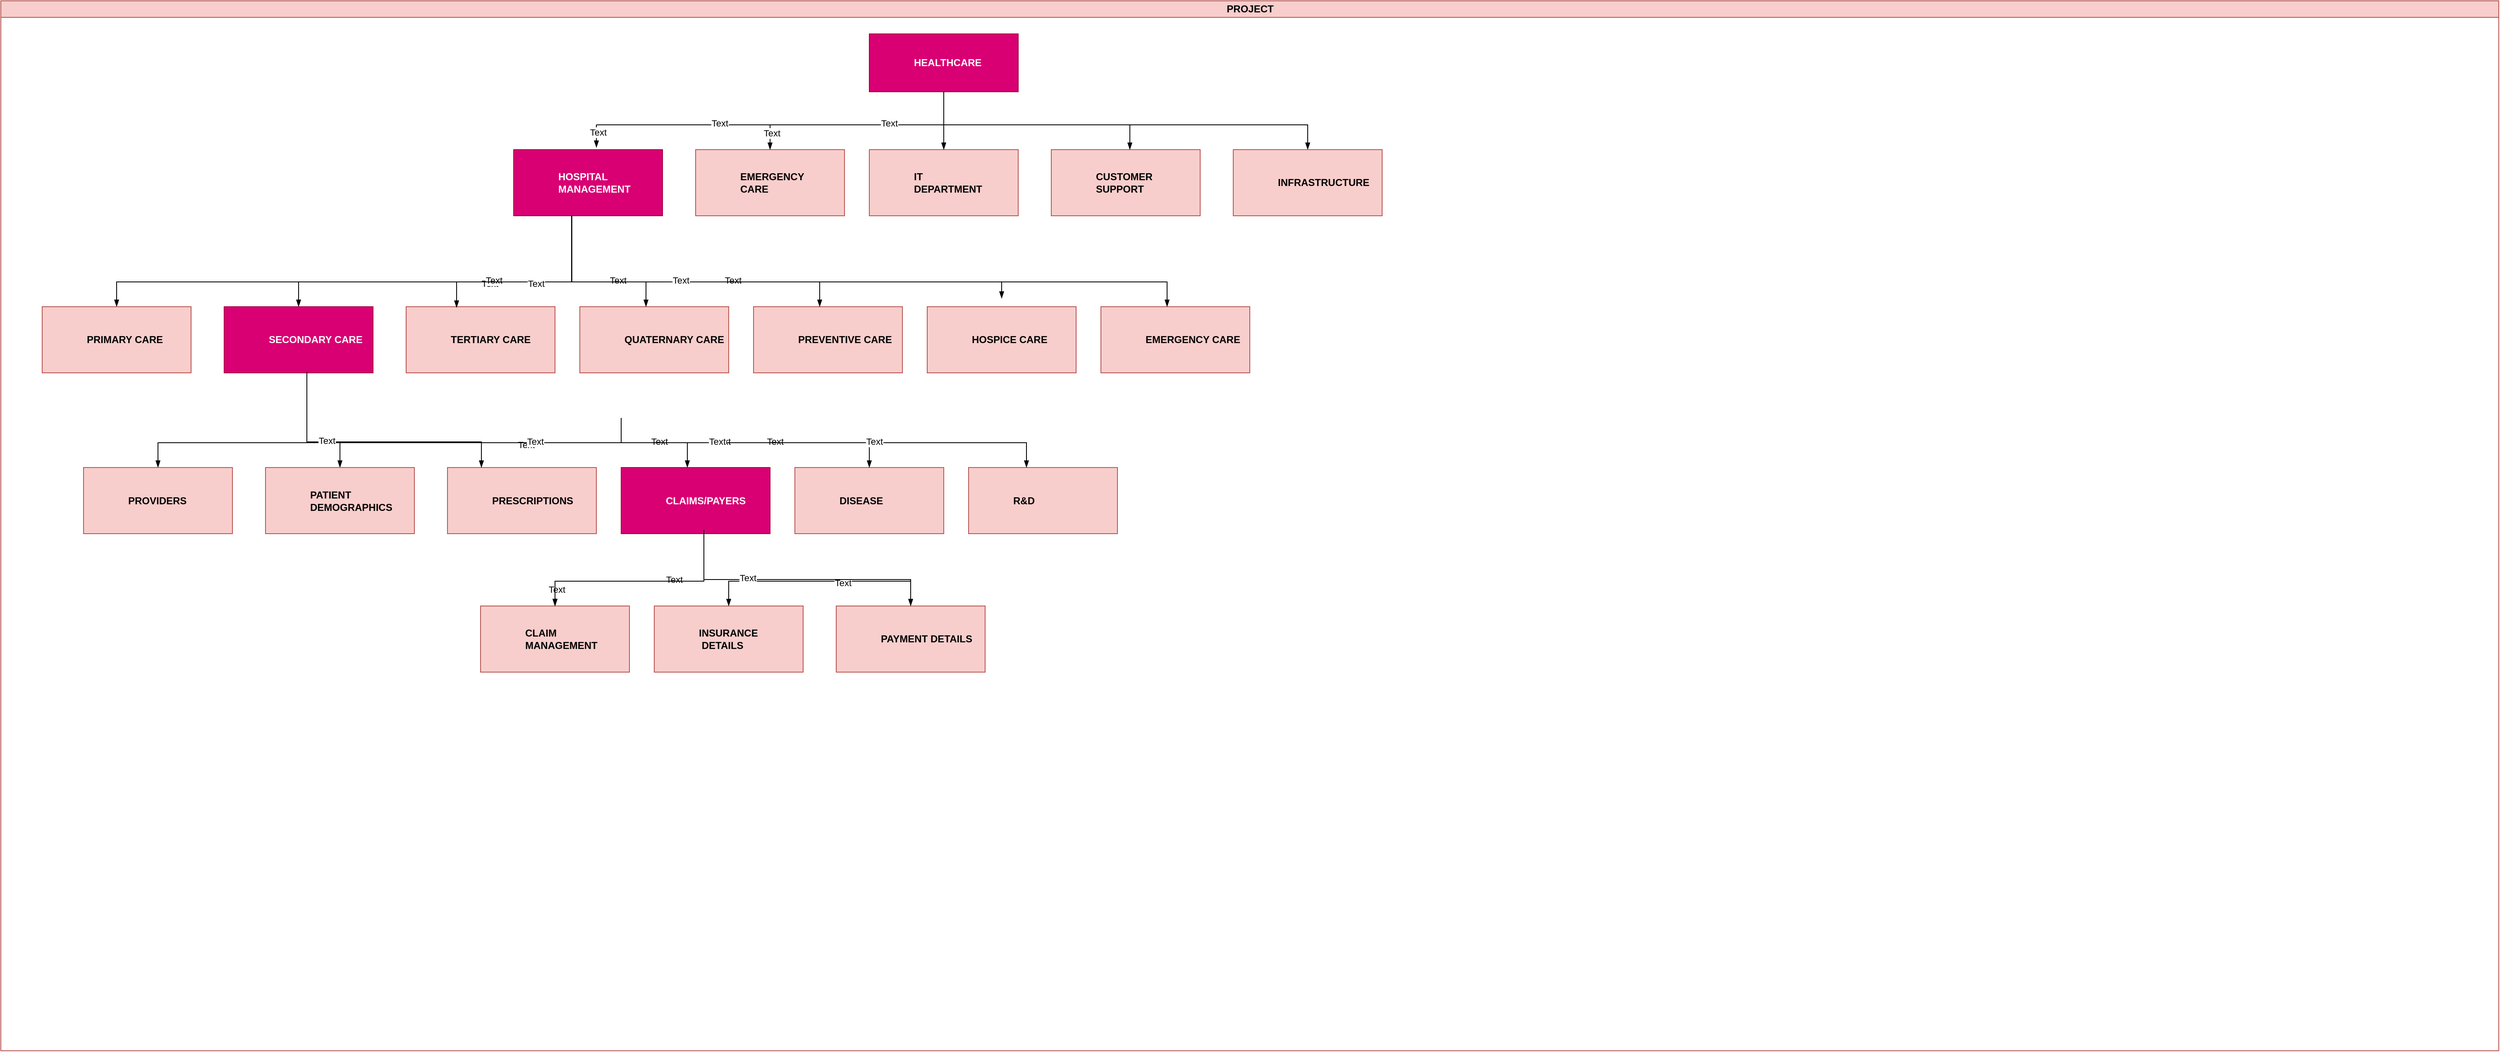 <mxfile version="24.7.6">
  <diagram id="prtHgNgQTEPvFCAcTncT" name="Page-1">
    <mxGraphModel dx="2000" dy="1793" grid="1" gridSize="10" guides="1" tooltips="1" connect="1" arrows="1" fold="1" page="1" pageScale="1" pageWidth="827" pageHeight="1169" math="0" shadow="0">
      <root>
        <mxCell id="0" />
        <mxCell id="1" parent="0" />
        <mxCell id="dNxyNK7c78bLwvsdeMH5-11" value="PROJECT" style="swimlane;html=1;startSize=20;horizontal=1;containerType=tree;glass=0;fillColor=#f8cecc;strokeColor=#b85450;gradientColor=none;" parent="1" vertex="1">
          <mxGeometry x="-493" y="-60" width="3020" height="1270" as="geometry" />
        </mxCell>
        <UserObject label="HEALTHCARE" name="Tessa Miller" position="CFO" location="Office 1" email="me@example.com" placeholders="1" id="dNxyNK7c78bLwvsdeMH5-12">
          <mxCell style="label;image=https://cdn3.iconfinder.com/data/icons/user-avatars-1/512/users-3-128.png;whiteSpace=wrap;html=1;rounded=0;glass=0;treeMoving=1;treeFolding=1;fillColor=#d80073;strokeColor=#A50040;fontStyle=1;fontColor=#ffffff;" parent="dNxyNK7c78bLwvsdeMH5-11" vertex="1">
            <mxGeometry x="1050" y="40" width="180" height="70" as="geometry" />
          </mxCell>
        </UserObject>
        <UserObject label="HOSPITAL&lt;div&gt;MANAGEMENT&lt;/div&gt;" name="Evan Valet" position="HR Director" location="Office 4" email="me@example.com" placeholders="1" link="https://www.draw.io" id="dNxyNK7c78bLwvsdeMH5-16">
          <mxCell style="label;image=https://cdn3.iconfinder.com/data/icons/user-avatars-1/512/users-9-2-128.png;whiteSpace=wrap;html=1;rounded=0;glass=0;treeFolding=1;treeMoving=1;fillColor=#d80073;strokeColor=#A50040;fontColor=#ffffff;" parent="dNxyNK7c78bLwvsdeMH5-11" vertex="1">
            <mxGeometry x="620" y="180" width="180" height="80" as="geometry" />
          </mxCell>
        </UserObject>
        <mxCell id="dNxyNK7c78bLwvsdeMH5-17" value="" style="endArrow=blockThin;endFill=1;fontSize=11;edgeStyle=elbowEdgeStyle;elbow=vertical;rounded=0;exitX=0.5;exitY=1;exitDx=0;exitDy=0;entryX=0.5;entryY=0;entryDx=0;entryDy=0;" parent="dNxyNK7c78bLwvsdeMH5-11" source="dNxyNK7c78bLwvsdeMH5-12" target="Rqalgy3OQGHP9HRHZ3IH-4" edge="1">
          <mxGeometry relative="1" as="geometry">
            <mxPoint x="750" y="180" as="targetPoint" />
            <Array as="points">
              <mxPoint x="1290" y="150" />
            </Array>
          </mxGeometry>
        </mxCell>
        <UserObject label="EMERGENCY&lt;div&gt;CARE&lt;/div&gt;" name="Alison Donovan" position="System Admin" location="Office 3" email="me@example.com" placeholders="1" link="https://www.draw.io" id="dNxyNK7c78bLwvsdeMH5-18">
          <mxCell style="label;image=https://cdn3.iconfinder.com/data/icons/user-avatars-1/512/users-2-128.png;whiteSpace=wrap;html=1;rounded=0;glass=0;fillColor=#f8cecc;strokeColor=#b85450;" parent="dNxyNK7c78bLwvsdeMH5-11" vertex="1">
            <mxGeometry x="840" y="180" width="180" height="80" as="geometry" />
          </mxCell>
        </UserObject>
        <UserObject label="IT&lt;div&gt;DEPARTMENT&lt;/div&gt;" name="Alison Donovan" position="System Admin" location="Office 3" email="me@example.com" placeholders="1" link="https://www.draw.io" id="Rqalgy3OQGHP9HRHZ3IH-3">
          <mxCell style="label;image=https://cdn3.iconfinder.com/data/icons/user-avatars-1/512/users-2-128.png;whiteSpace=wrap;html=1;rounded=0;glass=0;fillColor=#f8cecc;strokeColor=#b85450;" vertex="1" parent="dNxyNK7c78bLwvsdeMH5-11">
            <mxGeometry x="1050" y="180" width="180" height="80" as="geometry" />
          </mxCell>
        </UserObject>
        <UserObject label="CUSTOMER&lt;div&gt;SUPPORT&lt;/div&gt;" name="Alison Donovan" position="System Admin" location="Office 3" email="me@example.com" placeholders="1" link="https://www.draw.io" id="Rqalgy3OQGHP9HRHZ3IH-2">
          <mxCell style="label;image=https://cdn3.iconfinder.com/data/icons/user-avatars-1/512/users-2-128.png;whiteSpace=wrap;html=1;rounded=0;glass=0;fillColor=#f8cecc;strokeColor=#b85450;" vertex="1" parent="dNxyNK7c78bLwvsdeMH5-11">
            <mxGeometry x="1270" y="180" width="180" height="80" as="geometry" />
          </mxCell>
        </UserObject>
        <UserObject label="INFRASTRUCTURE" name="Alison Donovan" position="System Admin" location="Office 3" email="me@example.com" placeholders="1" link="https://www.draw.io" id="Rqalgy3OQGHP9HRHZ3IH-4">
          <mxCell style="label;image=https://cdn3.iconfinder.com/data/icons/user-avatars-1/512/users-2-128.png;whiteSpace=wrap;html=1;rounded=0;glass=0;fillColor=#f8cecc;strokeColor=#b85450;" vertex="1" parent="dNxyNK7c78bLwvsdeMH5-11">
            <mxGeometry x="1490" y="180" width="180" height="80" as="geometry" />
          </mxCell>
        </UserObject>
        <mxCell id="Rqalgy3OQGHP9HRHZ3IH-15" value="" style="endArrow=blockThin;endFill=1;fontSize=11;edgeStyle=elbowEdgeStyle;elbow=vertical;rounded=0;entryX=0.556;entryY=-0.031;entryDx=0;entryDy=0;entryPerimeter=0;" edge="1" parent="dNxyNK7c78bLwvsdeMH5-11" target="dNxyNK7c78bLwvsdeMH5-16">
          <mxGeometry relative="1" as="geometry">
            <mxPoint x="720" y="150" as="sourcePoint" />
            <mxPoint x="720" y="170" as="targetPoint" />
            <Array as="points">
              <mxPoint x="990" y="150" />
            </Array>
          </mxGeometry>
        </mxCell>
        <mxCell id="Rqalgy3OQGHP9HRHZ3IH-16" value="Text" style="edgeLabel;html=1;align=center;verticalAlign=middle;resizable=0;points=[];" vertex="1" connectable="0" parent="Rqalgy3OQGHP9HRHZ3IH-15">
          <mxGeometry x="-0.339" y="2" relative="1" as="geometry">
            <mxPoint as="offset" />
          </mxGeometry>
        </mxCell>
        <mxCell id="Rqalgy3OQGHP9HRHZ3IH-19" value="" style="endArrow=blockThin;endFill=1;fontSize=11;edgeStyle=elbowEdgeStyle;elbow=vertical;rounded=0;" edge="1" parent="dNxyNK7c78bLwvsdeMH5-11" target="Rqalgy3OQGHP9HRHZ3IH-20">
          <mxGeometry relative="1" as="geometry">
            <mxPoint x="690" y="310" as="sourcePoint" />
          </mxGeometry>
        </mxCell>
        <UserObject label="PRIMARY CARE" name="Edward Morrison" position="Brand Manager" location="Office 2" email="me@example.com" placeholders="1" link="https://www.draw.io" id="Rqalgy3OQGHP9HRHZ3IH-20">
          <mxCell style="label;image=https://cdn3.iconfinder.com/data/icons/user-avatars-1/512/users-10-3-128.png;whiteSpace=wrap;html=1;rounded=0;glass=0;treeFolding=1;treeMoving=1;fillColor=#f8cecc;strokeColor=#b85450;" vertex="1" parent="dNxyNK7c78bLwvsdeMH5-11">
            <mxGeometry x="50" y="370" width="180" height="80" as="geometry" />
          </mxCell>
        </UserObject>
        <mxCell id="Rqalgy3OQGHP9HRHZ3IH-21" value="" style="endArrow=blockThin;endFill=1;fontSize=11;edgeStyle=elbowEdgeStyle;elbow=vertical;rounded=0;" edge="1" parent="dNxyNK7c78bLwvsdeMH5-11" target="Rqalgy3OQGHP9HRHZ3IH-23">
          <mxGeometry relative="1" as="geometry">
            <mxPoint x="690" y="310" as="sourcePoint" />
            <Array as="points">
              <mxPoint x="580" y="340" />
            </Array>
          </mxGeometry>
        </mxCell>
        <mxCell id="Rqalgy3OQGHP9HRHZ3IH-22" value="Text" style="edgeLabel;html=1;align=center;verticalAlign=middle;resizable=0;points=[];" vertex="1" connectable="0" parent="Rqalgy3OQGHP9HRHZ3IH-21">
          <mxGeometry x="-0.339" y="2" relative="1" as="geometry">
            <mxPoint as="offset" />
          </mxGeometry>
        </mxCell>
        <UserObject label="SECONDARY CARE" name="Evan Valet" position="HR Director" location="Office 4" email="me@example.com" placeholders="1" link="https://www.draw.io" id="Rqalgy3OQGHP9HRHZ3IH-23">
          <mxCell style="label;image=https://cdn3.iconfinder.com/data/icons/user-avatars-1/512/users-9-2-128.png;whiteSpace=wrap;html=1;rounded=0;glass=0;treeFolding=1;treeMoving=1;fillColor=#d80073;strokeColor=#A50040;fontColor=#ffffff;" vertex="1" parent="dNxyNK7c78bLwvsdeMH5-11">
            <mxGeometry x="270" y="370" width="180" height="80" as="geometry" />
          </mxCell>
        </UserObject>
        <UserObject label="TERTIARY CARE" name="Alison Donovan" position="System Admin" location="Office 3" email="me@example.com" placeholders="1" link="https://www.draw.io" id="Rqalgy3OQGHP9HRHZ3IH-24">
          <mxCell style="label;image=https://cdn3.iconfinder.com/data/icons/user-avatars-1/512/users-2-128.png;whiteSpace=wrap;html=1;rounded=0;glass=0;fillColor=#f8cecc;strokeColor=#b85450;" vertex="1" parent="dNxyNK7c78bLwvsdeMH5-11">
            <mxGeometry x="490" y="370" width="180" height="80" as="geometry" />
          </mxCell>
        </UserObject>
        <UserObject label="QUATERNARY CARE" name="Alison Donovan" position="System Admin" location="Office 3" email="me@example.com" placeholders="1" link="https://www.draw.io" id="Rqalgy3OQGHP9HRHZ3IH-25">
          <mxCell style="label;image=https://cdn3.iconfinder.com/data/icons/user-avatars-1/512/users-2-128.png;whiteSpace=wrap;html=1;rounded=0;glass=0;fillColor=#f8cecc;strokeColor=#b85450;" vertex="1" parent="dNxyNK7c78bLwvsdeMH5-11">
            <mxGeometry x="700" y="370" width="180" height="80" as="geometry" />
          </mxCell>
        </UserObject>
        <UserObject label="PREVENTIVE CARE" name="Alison Donovan" position="System Admin" location="Office 3" email="me@example.com" placeholders="1" link="https://www.draw.io" id="Rqalgy3OQGHP9HRHZ3IH-26">
          <mxCell style="label;image=https://cdn3.iconfinder.com/data/icons/user-avatars-1/512/users-2-128.png;whiteSpace=wrap;html=1;rounded=0;glass=0;fillColor=#f8cecc;strokeColor=#b85450;" vertex="1" parent="dNxyNK7c78bLwvsdeMH5-11">
            <mxGeometry x="910" y="370" width="180" height="80" as="geometry" />
          </mxCell>
        </UserObject>
        <mxCell id="Rqalgy3OQGHP9HRHZ3IH-27" value="" style="endArrow=blockThin;endFill=1;fontSize=11;edgeStyle=elbowEdgeStyle;elbow=vertical;rounded=0;" edge="1" parent="dNxyNK7c78bLwvsdeMH5-11">
          <mxGeometry relative="1" as="geometry">
            <mxPoint x="490" y="340" as="sourcePoint" />
            <mxPoint x="780" y="370" as="targetPoint" />
            <Array as="points">
              <mxPoint x="1000" y="340" />
            </Array>
          </mxGeometry>
        </mxCell>
        <mxCell id="Rqalgy3OQGHP9HRHZ3IH-28" value="Text" style="edgeLabel;html=1;align=center;verticalAlign=middle;resizable=0;points=[];" vertex="1" connectable="0" parent="Rqalgy3OQGHP9HRHZ3IH-27">
          <mxGeometry x="-0.339" y="2" relative="1" as="geometry">
            <mxPoint as="offset" />
          </mxGeometry>
        </mxCell>
        <mxCell id="Rqalgy3OQGHP9HRHZ3IH-29" value="" style="endArrow=blockThin;endFill=1;fontSize=11;edgeStyle=elbowEdgeStyle;elbow=vertical;rounded=0;entryX=0.339;entryY=0.013;entryDx=0;entryDy=0;entryPerimeter=0;" edge="1" parent="dNxyNK7c78bLwvsdeMH5-11" target="Rqalgy3OQGHP9HRHZ3IH-24">
          <mxGeometry relative="1" as="geometry">
            <mxPoint x="690" y="320" as="sourcePoint" />
            <mxPoint x="370" y="380" as="targetPoint" />
            <Array as="points">
              <mxPoint x="630" y="340" />
            </Array>
          </mxGeometry>
        </mxCell>
        <mxCell id="Rqalgy3OQGHP9HRHZ3IH-30" value="Text" style="edgeLabel;html=1;align=center;verticalAlign=middle;resizable=0;points=[];" vertex="1" connectable="0" parent="Rqalgy3OQGHP9HRHZ3IH-29">
          <mxGeometry x="-0.339" y="2" relative="1" as="geometry">
            <mxPoint as="offset" />
          </mxGeometry>
        </mxCell>
        <mxCell id="Rqalgy3OQGHP9HRHZ3IH-31" value="" style="endArrow=blockThin;endFill=1;fontSize=11;edgeStyle=elbowEdgeStyle;elbow=vertical;rounded=0;entryX=0.5;entryY=0;entryDx=0;entryDy=0;exitX=0.391;exitY=1.002;exitDx=0;exitDy=0;exitPerimeter=0;" edge="1" parent="dNxyNK7c78bLwvsdeMH5-11" source="dNxyNK7c78bLwvsdeMH5-16">
          <mxGeometry relative="1" as="geometry">
            <mxPoint x="690" y="310" as="sourcePoint" />
            <mxPoint x="990" y="370" as="targetPoint" />
            <Array as="points">
              <mxPoint x="840" y="340" />
              <mxPoint x="840" y="340" />
            </Array>
          </mxGeometry>
        </mxCell>
        <mxCell id="Rqalgy3OQGHP9HRHZ3IH-32" value="Text" style="edgeLabel;html=1;align=center;verticalAlign=middle;resizable=0;points=[];" vertex="1" connectable="0" parent="Rqalgy3OQGHP9HRHZ3IH-31">
          <mxGeometry x="-0.339" y="2" relative="1" as="geometry">
            <mxPoint as="offset" />
          </mxGeometry>
        </mxCell>
        <mxCell id="Rqalgy3OQGHP9HRHZ3IH-43" value="" style="endArrow=blockThin;endFill=1;fontSize=11;edgeStyle=elbowEdgeStyle;elbow=vertical;rounded=0;entryX=0.5;entryY=0;entryDx=0;entryDy=0;" edge="1" parent="dNxyNK7c78bLwvsdeMH5-11" target="dNxyNK7c78bLwvsdeMH5-18">
          <mxGeometry relative="1" as="geometry">
            <mxPoint x="930" y="150" as="sourcePoint" />
            <mxPoint x="930" y="168" as="targetPoint" />
            <Array as="points" />
          </mxGeometry>
        </mxCell>
        <mxCell id="Rqalgy3OQGHP9HRHZ3IH-44" value="Text" style="edgeLabel;html=1;align=center;verticalAlign=middle;resizable=0;points=[];" vertex="1" connectable="0" parent="Rqalgy3OQGHP9HRHZ3IH-43">
          <mxGeometry x="-0.339" y="2" relative="1" as="geometry">
            <mxPoint as="offset" />
          </mxGeometry>
        </mxCell>
        <mxCell id="Rqalgy3OQGHP9HRHZ3IH-45" value="" style="endArrow=blockThin;endFill=1;fontSize=11;edgeStyle=elbowEdgeStyle;elbow=vertical;rounded=0;entryX=0.5;entryY=0;entryDx=0;entryDy=0;" edge="1" parent="dNxyNK7c78bLwvsdeMH5-11" target="Rqalgy3OQGHP9HRHZ3IH-3">
          <mxGeometry relative="1" as="geometry">
            <mxPoint x="720" y="150" as="sourcePoint" />
            <mxPoint x="1140" y="167" as="targetPoint" />
            <Array as="points">
              <mxPoint x="1000" y="150" />
            </Array>
          </mxGeometry>
        </mxCell>
        <mxCell id="Rqalgy3OQGHP9HRHZ3IH-46" value="Text" style="edgeLabel;html=1;align=center;verticalAlign=middle;resizable=0;points=[];" vertex="1" connectable="0" parent="Rqalgy3OQGHP9HRHZ3IH-45">
          <mxGeometry x="-0.339" y="2" relative="1" as="geometry">
            <mxPoint as="offset" />
          </mxGeometry>
        </mxCell>
        <mxCell id="Rqalgy3OQGHP9HRHZ3IH-47" value="" style="endArrow=blockThin;endFill=1;fontSize=11;edgeStyle=elbowEdgeStyle;elbow=vertical;rounded=0;entryX=0.5;entryY=0;entryDx=0;entryDy=0;" edge="1" parent="dNxyNK7c78bLwvsdeMH5-11">
          <mxGeometry relative="1" as="geometry">
            <mxPoint x="915" y="150" as="sourcePoint" />
            <mxPoint x="1365" y="180" as="targetPoint" />
            <Array as="points">
              <mxPoint x="1225" y="150" />
            </Array>
          </mxGeometry>
        </mxCell>
        <mxCell id="Rqalgy3OQGHP9HRHZ3IH-48" value="Text" style="edgeLabel;html=1;align=center;verticalAlign=middle;resizable=0;points=[];" vertex="1" connectable="0" parent="Rqalgy3OQGHP9HRHZ3IH-47">
          <mxGeometry x="-0.339" y="2" relative="1" as="geometry">
            <mxPoint as="offset" />
          </mxGeometry>
        </mxCell>
        <UserObject label="HOSPICE CARE" name="Alison Donovan" position="System Admin" location="Office 3" email="me@example.com" placeholders="1" link="https://www.draw.io" id="Rqalgy3OQGHP9HRHZ3IH-49">
          <mxCell style="label;image=https://cdn3.iconfinder.com/data/icons/user-avatars-1/512/users-2-128.png;whiteSpace=wrap;html=1;rounded=0;glass=0;fillColor=#f8cecc;strokeColor=#b85450;" vertex="1" parent="dNxyNK7c78bLwvsdeMH5-11">
            <mxGeometry x="1120" y="370" width="180" height="80" as="geometry" />
          </mxCell>
        </UserObject>
        <UserObject label="EMERGENCY CARE" name="Alison Donovan" position="System Admin" location="Office 3" email="me@example.com" placeholders="1" link="https://www.draw.io" id="Rqalgy3OQGHP9HRHZ3IH-50">
          <mxCell style="label;image=https://cdn3.iconfinder.com/data/icons/user-avatars-1/512/users-2-128.png;whiteSpace=wrap;html=1;rounded=0;glass=0;fillColor=#f8cecc;strokeColor=#b85450;" vertex="1" parent="dNxyNK7c78bLwvsdeMH5-11">
            <mxGeometry x="1330" y="370" width="180" height="80" as="geometry" />
          </mxCell>
        </UserObject>
        <mxCell id="Rqalgy3OQGHP9HRHZ3IH-53" value="" style="endArrow=blockThin;endFill=1;fontSize=11;edgeStyle=elbowEdgeStyle;elbow=vertical;rounded=0;entryX=0.5;entryY=0;entryDx=0;entryDy=0;" edge="1" parent="dNxyNK7c78bLwvsdeMH5-11">
          <mxGeometry relative="1" as="geometry">
            <mxPoint x="690" y="260" as="sourcePoint" />
            <mxPoint x="1410" y="370" as="targetPoint" />
            <Array as="points">
              <mxPoint x="1260" y="340" />
              <mxPoint x="1260" y="340" />
            </Array>
          </mxGeometry>
        </mxCell>
        <mxCell id="Rqalgy3OQGHP9HRHZ3IH-54" value="Text" style="edgeLabel;html=1;align=center;verticalAlign=middle;resizable=0;points=[];" vertex="1" connectable="0" parent="Rqalgy3OQGHP9HRHZ3IH-53">
          <mxGeometry x="-0.339" y="2" relative="1" as="geometry">
            <mxPoint as="offset" />
          </mxGeometry>
        </mxCell>
        <mxCell id="Rqalgy3OQGHP9HRHZ3IH-51" value="" style="endArrow=blockThin;endFill=1;fontSize=11;edgeStyle=elbowEdgeStyle;elbow=vertical;rounded=0;" edge="1" parent="dNxyNK7c78bLwvsdeMH5-11">
          <mxGeometry relative="1" as="geometry">
            <mxPoint x="690" y="270" as="sourcePoint" />
            <mxPoint x="1210" y="360" as="targetPoint" />
            <Array as="points">
              <mxPoint x="1070" y="340" />
              <mxPoint x="1070" y="340" />
            </Array>
          </mxGeometry>
        </mxCell>
        <mxCell id="Rqalgy3OQGHP9HRHZ3IH-52" value="Text" style="edgeLabel;html=1;align=center;verticalAlign=middle;resizable=0;points=[];" vertex="1" connectable="0" parent="Rqalgy3OQGHP9HRHZ3IH-51">
          <mxGeometry x="-0.339" y="2" relative="1" as="geometry">
            <mxPoint as="offset" />
          </mxGeometry>
        </mxCell>
        <mxCell id="Rqalgy3OQGHP9HRHZ3IH-56" value="" style="endArrow=blockThin;endFill=1;fontSize=11;edgeStyle=elbowEdgeStyle;elbow=vertical;rounded=0;" edge="1" parent="dNxyNK7c78bLwvsdeMH5-11" target="Rqalgy3OQGHP9HRHZ3IH-57">
          <mxGeometry relative="1" as="geometry">
            <mxPoint x="750" y="504.52" as="sourcePoint" />
          </mxGeometry>
        </mxCell>
        <UserObject label="PROVIDERS" name="Edward Morrison" position="Brand Manager" location="Office 2" email="me@example.com" placeholders="1" link="https://www.draw.io" id="Rqalgy3OQGHP9HRHZ3IH-57">
          <mxCell style="label;image=https://cdn3.iconfinder.com/data/icons/user-avatars-1/512/users-10-3-128.png;whiteSpace=wrap;html=1;rounded=0;glass=0;treeFolding=1;treeMoving=1;fillColor=#f8cecc;strokeColor=#b85450;" vertex="1" parent="dNxyNK7c78bLwvsdeMH5-11">
            <mxGeometry x="100" y="564.52" width="180" height="80" as="geometry" />
          </mxCell>
        </UserObject>
        <mxCell id="Rqalgy3OQGHP9HRHZ3IH-58" value="" style="endArrow=blockThin;endFill=1;fontSize=11;edgeStyle=elbowEdgeStyle;elbow=vertical;rounded=0;" edge="1" parent="dNxyNK7c78bLwvsdeMH5-11" target="Rqalgy3OQGHP9HRHZ3IH-60">
          <mxGeometry relative="1" as="geometry">
            <mxPoint x="760" y="534.52" as="sourcePoint" />
            <Array as="points">
              <mxPoint x="630" y="534.52" />
            </Array>
          </mxGeometry>
        </mxCell>
        <mxCell id="Rqalgy3OQGHP9HRHZ3IH-59" value="Text" style="edgeLabel;html=1;align=center;verticalAlign=middle;resizable=0;points=[];" vertex="1" connectable="0" parent="Rqalgy3OQGHP9HRHZ3IH-58">
          <mxGeometry x="-0.339" y="2" relative="1" as="geometry">
            <mxPoint as="offset" />
          </mxGeometry>
        </mxCell>
        <UserObject label="PATIENT DEMOGRAPHICS" name="Evan Valet" position="HR Director" location="Office 4" email="me@example.com" placeholders="1" link="https://www.draw.io" id="Rqalgy3OQGHP9HRHZ3IH-60">
          <mxCell style="label;image=https://cdn3.iconfinder.com/data/icons/user-avatars-1/512/users-9-2-128.png;whiteSpace=wrap;html=1;rounded=0;glass=0;treeFolding=1;treeMoving=1;fillColor=#f8cecc;strokeColor=#b85450;" vertex="1" parent="dNxyNK7c78bLwvsdeMH5-11">
            <mxGeometry x="320" y="564.52" width="180" height="80" as="geometry" />
          </mxCell>
        </UserObject>
        <UserObject label="PRESCRIPTIONS" name="Alison Donovan" position="System Admin" location="Office 3" email="me@example.com" placeholders="1" link="https://www.draw.io" id="Rqalgy3OQGHP9HRHZ3IH-61">
          <mxCell style="label;image=https://cdn3.iconfinder.com/data/icons/user-avatars-1/512/users-2-128.png;whiteSpace=wrap;html=1;rounded=0;glass=0;fillColor=#f8cecc;strokeColor=#b85450;" vertex="1" parent="dNxyNK7c78bLwvsdeMH5-11">
            <mxGeometry x="540" y="564.52" width="180" height="80" as="geometry" />
          </mxCell>
        </UserObject>
        <UserObject label="CLAIMS/PAYERS" name="Alison Donovan" position="System Admin" location="Office 3" email="me@example.com" placeholders="1" link="https://www.draw.io" id="Rqalgy3OQGHP9HRHZ3IH-62">
          <mxCell style="label;image=https://cdn3.iconfinder.com/data/icons/user-avatars-1/512/users-2-128.png;whiteSpace=wrap;html=1;rounded=0;glass=0;fillColor=#d80073;strokeColor=#A50040;fontColor=#ffffff;" vertex="1" parent="dNxyNK7c78bLwvsdeMH5-11">
            <mxGeometry x="750" y="564.52" width="180" height="80" as="geometry" />
          </mxCell>
        </UserObject>
        <UserObject label="DISEASE" name="Alison Donovan" position="System Admin" location="Office 3" email="me@example.com" placeholders="1" link="https://www.draw.io" id="Rqalgy3OQGHP9HRHZ3IH-63">
          <mxCell style="label;image=https://cdn3.iconfinder.com/data/icons/user-avatars-1/512/users-2-128.png;whiteSpace=wrap;html=1;rounded=0;glass=0;fillColor=#f8cecc;strokeColor=#b85450;" vertex="1" parent="dNxyNK7c78bLwvsdeMH5-11">
            <mxGeometry x="960" y="564.52" width="180" height="80" as="geometry" />
          </mxCell>
        </UserObject>
        <mxCell id="Rqalgy3OQGHP9HRHZ3IH-64" value="" style="endArrow=blockThin;endFill=1;fontSize=11;edgeStyle=elbowEdgeStyle;elbow=vertical;rounded=0;" edge="1" parent="dNxyNK7c78bLwvsdeMH5-11">
          <mxGeometry relative="1" as="geometry">
            <mxPoint x="540" y="534.52" as="sourcePoint" />
            <mxPoint x="830" y="564.52" as="targetPoint" />
            <Array as="points">
              <mxPoint x="1050" y="534.52" />
            </Array>
          </mxGeometry>
        </mxCell>
        <mxCell id="Rqalgy3OQGHP9HRHZ3IH-65" value="Text" style="edgeLabel;html=1;align=center;verticalAlign=middle;resizable=0;points=[];" vertex="1" connectable="0" parent="Rqalgy3OQGHP9HRHZ3IH-64">
          <mxGeometry x="-0.339" y="2" relative="1" as="geometry">
            <mxPoint as="offset" />
          </mxGeometry>
        </mxCell>
        <mxCell id="Rqalgy3OQGHP9HRHZ3IH-66" value="" style="endArrow=blockThin;endFill=1;fontSize=11;edgeStyle=elbowEdgeStyle;elbow=vertical;rounded=0;entryX=0.339;entryY=0.013;entryDx=0;entryDy=0;entryPerimeter=0;" edge="1" parent="dNxyNK7c78bLwvsdeMH5-11">
          <mxGeometry relative="1" as="geometry">
            <mxPoint x="370" y="448.96" as="sourcePoint" />
            <mxPoint x="581.02" y="564.52" as="targetPoint" />
            <Array as="points">
              <mxPoint x="660" y="533.48" />
            </Array>
          </mxGeometry>
        </mxCell>
        <mxCell id="Rqalgy3OQGHP9HRHZ3IH-67" value="Text" style="edgeLabel;html=1;align=center;verticalAlign=middle;resizable=0;points=[];" vertex="1" connectable="0" parent="Rqalgy3OQGHP9HRHZ3IH-66">
          <mxGeometry x="-0.339" y="2" relative="1" as="geometry">
            <mxPoint as="offset" />
          </mxGeometry>
        </mxCell>
        <mxCell id="Rqalgy3OQGHP9HRHZ3IH-68" value="Text" style="edgeLabel;html=1;align=center;verticalAlign=middle;resizable=0;points=[];" vertex="1" connectable="0" parent="dNxyNK7c78bLwvsdeMH5-11">
          <mxGeometry x="796.096" y="532.52" as="geometry" />
        </mxCell>
        <UserObject label="R&amp;amp;D" name="Alison Donovan" position="System Admin" location="Office 3" email="me@example.com" placeholders="1" link="https://www.draw.io" id="Rqalgy3OQGHP9HRHZ3IH-69">
          <mxCell style="label;image=https://cdn3.iconfinder.com/data/icons/user-avatars-1/512/users-2-128.png;whiteSpace=wrap;html=1;rounded=0;glass=0;fillColor=#f8cecc;strokeColor=#b85450;" vertex="1" parent="dNxyNK7c78bLwvsdeMH5-11">
            <mxGeometry x="1170" y="564.52" width="180" height="80" as="geometry" />
          </mxCell>
        </UserObject>
        <mxCell id="Rqalgy3OQGHP9HRHZ3IH-71" value="Text" style="edgeLabel;html=1;align=center;verticalAlign=middle;resizable=0;points=[];" vertex="1" connectable="0" parent="dNxyNK7c78bLwvsdeMH5-11">
          <mxGeometry x="935.556" y="532.52" as="geometry" />
        </mxCell>
        <mxCell id="Rqalgy3OQGHP9HRHZ3IH-72" value="Text" style="edgeLabel;html=1;align=center;verticalAlign=middle;resizable=0;points=[];" vertex="1" connectable="0" parent="dNxyNK7c78bLwvsdeMH5-11">
          <mxGeometry x="872.222" y="532.52" as="geometry" />
        </mxCell>
        <mxCell id="Rqalgy3OQGHP9HRHZ3IH-126" value="" style="endArrow=blockThin;endFill=1;fontSize=11;edgeStyle=elbowEdgeStyle;elbow=vertical;rounded=0;" edge="1" parent="dNxyNK7c78bLwvsdeMH5-11">
          <mxGeometry relative="1" as="geometry">
            <mxPoint x="760" y="534.52" as="sourcePoint" />
            <mxPoint x="1050" y="564.52" as="targetPoint" />
            <Array as="points">
              <mxPoint x="1270" y="534.52" />
            </Array>
          </mxGeometry>
        </mxCell>
        <mxCell id="Rqalgy3OQGHP9HRHZ3IH-127" value="Text" style="edgeLabel;html=1;align=center;verticalAlign=middle;resizable=0;points=[];" vertex="1" connectable="0" parent="Rqalgy3OQGHP9HRHZ3IH-126">
          <mxGeometry x="-0.339" y="2" relative="1" as="geometry">
            <mxPoint as="offset" />
          </mxGeometry>
        </mxCell>
        <mxCell id="Rqalgy3OQGHP9HRHZ3IH-128" value="" style="endArrow=blockThin;endFill=1;fontSize=11;edgeStyle=elbowEdgeStyle;elbow=vertical;rounded=0;" edge="1" parent="dNxyNK7c78bLwvsdeMH5-11">
          <mxGeometry relative="1" as="geometry">
            <mxPoint x="950" y="534.52" as="sourcePoint" />
            <mxPoint x="1240" y="564.52" as="targetPoint" />
            <Array as="points">
              <mxPoint x="1460" y="534.52" />
            </Array>
          </mxGeometry>
        </mxCell>
        <mxCell id="Rqalgy3OQGHP9HRHZ3IH-129" value="Text" style="edgeLabel;html=1;align=center;verticalAlign=middle;resizable=0;points=[];" vertex="1" connectable="0" parent="Rqalgy3OQGHP9HRHZ3IH-128">
          <mxGeometry x="-0.339" y="2" relative="1" as="geometry">
            <mxPoint as="offset" />
          </mxGeometry>
        </mxCell>
        <UserObject label="CLAIM MANAGEMENT" name="Alison Donovan" position="System Admin" location="Office 3" email="me@example.com" placeholders="1" link="https://www.draw.io" id="Rqalgy3OQGHP9HRHZ3IH-130">
          <mxCell style="label;image=https://cdn3.iconfinder.com/data/icons/user-avatars-1/512/users-2-128.png;whiteSpace=wrap;html=1;rounded=0;glass=0;fillColor=#f8cecc;strokeColor=#b85450;" vertex="1" parent="dNxyNK7c78bLwvsdeMH5-11">
            <mxGeometry x="580" y="732" width="180" height="80" as="geometry" />
          </mxCell>
        </UserObject>
        <UserObject label="INSURANCE&lt;div&gt;&amp;nbsp;DETAILS&lt;/div&gt;" name="Alison Donovan" position="System Admin" location="Office 3" email="me@example.com" placeholders="1" link="https://www.draw.io" id="Rqalgy3OQGHP9HRHZ3IH-131">
          <mxCell style="label;image=https://cdn3.iconfinder.com/data/icons/user-avatars-1/512/users-2-128.png;whiteSpace=wrap;html=1;rounded=0;glass=0;fillColor=#f8cecc;strokeColor=#b85450;" vertex="1" parent="dNxyNK7c78bLwvsdeMH5-11">
            <mxGeometry x="790" y="732" width="180" height="80" as="geometry" />
          </mxCell>
        </UserObject>
        <UserObject label="PAYMENT DETAILS" name="Alison Donovan" position="System Admin" location="Office 3" email="me@example.com" placeholders="1" link="https://www.draw.io" id="Rqalgy3OQGHP9HRHZ3IH-132">
          <mxCell style="label;image=https://cdn3.iconfinder.com/data/icons/user-avatars-1/512/users-2-128.png;whiteSpace=wrap;html=1;rounded=0;glass=0;fillColor=#f8cecc;strokeColor=#b85450;" vertex="1" parent="dNxyNK7c78bLwvsdeMH5-11">
            <mxGeometry x="1010" y="732" width="180" height="80" as="geometry" />
          </mxCell>
        </UserObject>
        <mxCell id="Rqalgy3OQGHP9HRHZ3IH-135" value="" style="endArrow=blockThin;endFill=1;fontSize=11;edgeStyle=elbowEdgeStyle;elbow=vertical;rounded=0;entryX=0.5;entryY=0;entryDx=0;entryDy=0;" edge="1" parent="dNxyNK7c78bLwvsdeMH5-11" target="Rqalgy3OQGHP9HRHZ3IH-130">
          <mxGeometry relative="1" as="geometry">
            <mxPoint x="670" y="702" as="sourcePoint" />
            <mxPoint x="670" y="720" as="targetPoint" />
            <Array as="points" />
          </mxGeometry>
        </mxCell>
        <mxCell id="Rqalgy3OQGHP9HRHZ3IH-136" value="Text" style="edgeLabel;html=1;align=center;verticalAlign=middle;resizable=0;points=[];" vertex="1" connectable="0" parent="Rqalgy3OQGHP9HRHZ3IH-135">
          <mxGeometry x="-0.339" y="2" relative="1" as="geometry">
            <mxPoint as="offset" />
          </mxGeometry>
        </mxCell>
        <mxCell id="Rqalgy3OQGHP9HRHZ3IH-137" value="" style="endArrow=blockThin;endFill=1;fontSize=11;edgeStyle=elbowEdgeStyle;elbow=vertical;rounded=0;entryX=0.5;entryY=0;entryDx=0;entryDy=0;" edge="1" parent="dNxyNK7c78bLwvsdeMH5-11" target="Rqalgy3OQGHP9HRHZ3IH-131">
          <mxGeometry relative="1" as="geometry">
            <mxPoint x="1100" y="702" as="sourcePoint" />
            <mxPoint x="880" y="719" as="targetPoint" />
            <Array as="points">
              <mxPoint x="740" y="702" />
            </Array>
          </mxGeometry>
        </mxCell>
        <mxCell id="Rqalgy3OQGHP9HRHZ3IH-138" value="Text" style="edgeLabel;html=1;align=center;verticalAlign=middle;resizable=0;points=[];" vertex="1" connectable="0" parent="Rqalgy3OQGHP9HRHZ3IH-137">
          <mxGeometry x="-0.339" y="2" relative="1" as="geometry">
            <mxPoint as="offset" />
          </mxGeometry>
        </mxCell>
        <mxCell id="Rqalgy3OQGHP9HRHZ3IH-139" value="Text" style="edgeLabel;html=1;align=center;verticalAlign=middle;resizable=0;points=[];" vertex="1" connectable="0" parent="dNxyNK7c78bLwvsdeMH5-11">
          <mxGeometry x="813.667" y="700" as="geometry" />
        </mxCell>
        <mxCell id="Rqalgy3OQGHP9HRHZ3IH-140" value="" style="endArrow=blockThin;endFill=1;fontSize=11;edgeStyle=elbowEdgeStyle;elbow=vertical;rounded=0;" edge="1" parent="dNxyNK7c78bLwvsdeMH5-11" target="Rqalgy3OQGHP9HRHZ3IH-132">
          <mxGeometry relative="1" as="geometry">
            <mxPoint x="850" y="640" as="sourcePoint" />
            <mxPoint x="1061.02" y="755.56" as="targetPoint" />
            <Array as="points">
              <mxPoint x="970" y="700" />
            </Array>
          </mxGeometry>
        </mxCell>
        <mxCell id="Rqalgy3OQGHP9HRHZ3IH-141" value="Text" style="edgeLabel;html=1;align=center;verticalAlign=middle;resizable=0;points=[];" vertex="1" connectable="0" parent="Rqalgy3OQGHP9HRHZ3IH-140">
          <mxGeometry x="-0.339" y="2" relative="1" as="geometry">
            <mxPoint as="offset" />
          </mxGeometry>
        </mxCell>
        <mxCell id="Rqalgy3OQGHP9HRHZ3IH-142" value="" style="endArrow=blockThin;endFill=1;fontSize=11;edgeStyle=elbowEdgeStyle;elbow=vertical;rounded=0;" edge="1" parent="dNxyNK7c78bLwvsdeMH5-11">
          <mxGeometry relative="1" as="geometry">
            <mxPoint x="850" y="672" as="sourcePoint" />
            <mxPoint x="670" y="732" as="targetPoint" />
          </mxGeometry>
        </mxCell>
      </root>
    </mxGraphModel>
  </diagram>
</mxfile>
